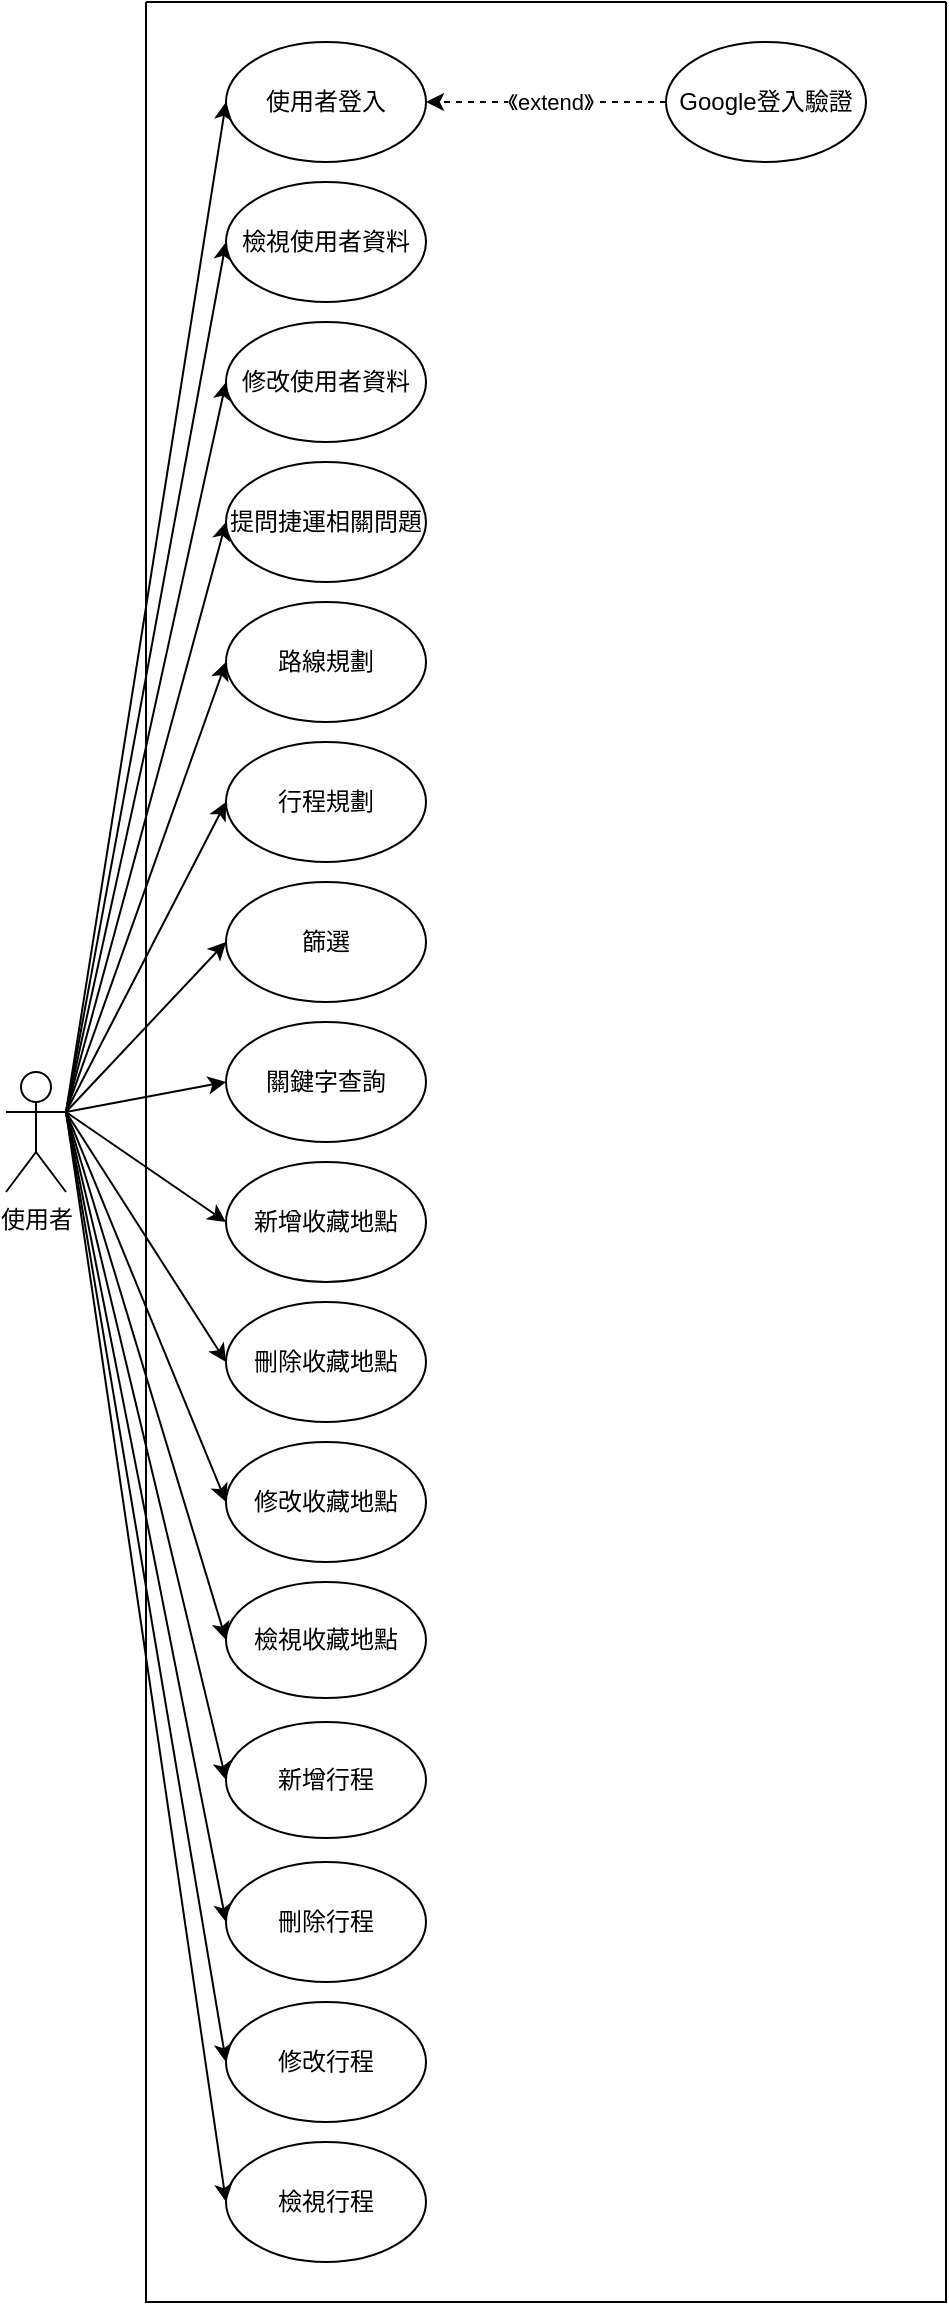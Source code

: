 <mxfile version="27.0.5">
  <diagram name="第1頁" id="X0mdkOEkl6OQW-8wgIrR">
    <mxGraphModel dx="2194" dy="1294" grid="1" gridSize="10" guides="1" tooltips="1" connect="1" arrows="1" fold="1" page="1" pageScale="1" pageWidth="827" pageHeight="1169" math="0" shadow="0">
      <root>
        <mxCell id="0" />
        <mxCell id="1" parent="0" />
        <mxCell id="MowLBhuA5_mlT7OGzBJu-1" value="使用者" style="shape=umlActor;verticalLabelPosition=bottom;verticalAlign=top;html=1;outlineConnect=0;" vertex="1" parent="1">
          <mxGeometry x="10" y="545" width="30" height="60" as="geometry" />
        </mxCell>
        <mxCell id="MowLBhuA5_mlT7OGzBJu-2" value="使用者登入" style="ellipse;whiteSpace=wrap;html=1;" vertex="1" parent="1">
          <mxGeometry x="120" y="30" width="100" height="60" as="geometry" />
        </mxCell>
        <mxCell id="MowLBhuA5_mlT7OGzBJu-16" value="修改行程" style="ellipse;whiteSpace=wrap;html=1;" vertex="1" parent="1">
          <mxGeometry x="120" y="1010" width="100" height="60" as="geometry" />
        </mxCell>
        <mxCell id="MowLBhuA5_mlT7OGzBJu-17" value="檢視行程" style="ellipse;whiteSpace=wrap;html=1;" vertex="1" parent="1">
          <mxGeometry x="120" y="1080" width="100" height="60" as="geometry" />
        </mxCell>
        <mxCell id="MowLBhuA5_mlT7OGzBJu-19" value="" style="endArrow=classic;html=1;rounded=0;exitX=0;exitY=0.5;exitDx=0;exitDy=0;entryX=1;entryY=0.5;entryDx=0;entryDy=0;dashed=1;" edge="1" parent="1" source="MowLBhuA5_mlT7OGzBJu-18" target="MowLBhuA5_mlT7OGzBJu-2">
          <mxGeometry width="50" height="50" relative="1" as="geometry">
            <mxPoint x="240" y="90" as="sourcePoint" />
            <mxPoint x="290" y="40" as="targetPoint" />
          </mxGeometry>
        </mxCell>
        <mxCell id="MowLBhuA5_mlT7OGzBJu-20" value="《extend》" style="edgeLabel;html=1;align=center;verticalAlign=middle;resizable=0;points=[];" vertex="1" connectable="0" parent="MowLBhuA5_mlT7OGzBJu-19">
          <mxGeometry x="-0.03" relative="1" as="geometry">
            <mxPoint as="offset" />
          </mxGeometry>
        </mxCell>
        <mxCell id="MowLBhuA5_mlT7OGzBJu-21" value="" style="endArrow=classic;html=1;rounded=0;entryX=0;entryY=0.5;entryDx=0;entryDy=0;exitX=1;exitY=0.333;exitDx=0;exitDy=0;exitPerimeter=0;" edge="1" parent="1" source="MowLBhuA5_mlT7OGzBJu-1" target="MowLBhuA5_mlT7OGzBJu-2">
          <mxGeometry width="50" height="50" relative="1" as="geometry">
            <mxPoint x="40" y="800" as="sourcePoint" />
            <mxPoint x="250" y="190" as="targetPoint" />
          </mxGeometry>
        </mxCell>
        <mxCell id="MowLBhuA5_mlT7OGzBJu-22" value="" style="endArrow=classic;html=1;rounded=0;entryX=0;entryY=0.5;entryDx=0;entryDy=0;exitX=1;exitY=0.333;exitDx=0;exitDy=0;exitPerimeter=0;" edge="1" parent="1" source="MowLBhuA5_mlT7OGzBJu-1" target="MowLBhuA5_mlT7OGzBJu-3">
          <mxGeometry width="50" height="50" relative="1" as="geometry">
            <mxPoint x="40" y="800" as="sourcePoint" />
            <mxPoint x="250" y="190" as="targetPoint" />
          </mxGeometry>
        </mxCell>
        <mxCell id="MowLBhuA5_mlT7OGzBJu-23" value="" style="endArrow=classic;html=1;rounded=0;entryX=0;entryY=0.5;entryDx=0;entryDy=0;exitX=1;exitY=0.333;exitDx=0;exitDy=0;exitPerimeter=0;" edge="1" parent="1" source="MowLBhuA5_mlT7OGzBJu-1" target="MowLBhuA5_mlT7OGzBJu-4">
          <mxGeometry width="50" height="50" relative="1" as="geometry">
            <mxPoint x="40" y="800" as="sourcePoint" />
            <mxPoint x="250" y="190" as="targetPoint" />
          </mxGeometry>
        </mxCell>
        <mxCell id="MowLBhuA5_mlT7OGzBJu-24" value="" style="endArrow=classic;html=1;rounded=0;entryX=0;entryY=0.5;entryDx=0;entryDy=0;exitX=1;exitY=0.333;exitDx=0;exitDy=0;exitPerimeter=0;" edge="1" parent="1" source="MowLBhuA5_mlT7OGzBJu-1" target="MowLBhuA5_mlT7OGzBJu-5">
          <mxGeometry width="50" height="50" relative="1" as="geometry">
            <mxPoint x="40" y="510.69" as="sourcePoint" />
            <mxPoint x="250" y="190" as="targetPoint" />
          </mxGeometry>
        </mxCell>
        <mxCell id="MowLBhuA5_mlT7OGzBJu-25" value="" style="endArrow=classic;html=1;rounded=0;entryX=0;entryY=0.5;entryDx=0;entryDy=0;exitX=1;exitY=0.333;exitDx=0;exitDy=0;exitPerimeter=0;" edge="1" parent="1" source="MowLBhuA5_mlT7OGzBJu-1" target="MowLBhuA5_mlT7OGzBJu-6">
          <mxGeometry width="50" height="50" relative="1" as="geometry">
            <mxPoint x="200" y="670" as="sourcePoint" />
            <mxPoint x="250" y="620" as="targetPoint" />
          </mxGeometry>
        </mxCell>
        <mxCell id="MowLBhuA5_mlT7OGzBJu-26" value="" style="endArrow=classic;html=1;rounded=0;exitX=1;exitY=0.333;exitDx=0;exitDy=0;exitPerimeter=0;entryX=0;entryY=0.5;entryDx=0;entryDy=0;" edge="1" parent="1" source="MowLBhuA5_mlT7OGzBJu-1" target="MowLBhuA5_mlT7OGzBJu-7">
          <mxGeometry width="50" height="50" relative="1" as="geometry">
            <mxPoint x="200" y="670" as="sourcePoint" />
            <mxPoint x="250" y="620" as="targetPoint" />
          </mxGeometry>
        </mxCell>
        <mxCell id="MowLBhuA5_mlT7OGzBJu-27" value="" style="endArrow=classic;html=1;rounded=0;entryX=0;entryY=0.5;entryDx=0;entryDy=0;exitX=1;exitY=0.333;exitDx=0;exitDy=0;exitPerimeter=0;" edge="1" parent="1" source="MowLBhuA5_mlT7OGzBJu-1" target="MowLBhuA5_mlT7OGzBJu-8">
          <mxGeometry width="50" height="50" relative="1" as="geometry">
            <mxPoint x="40" y="800" as="sourcePoint" />
            <mxPoint x="250" y="620" as="targetPoint" />
          </mxGeometry>
        </mxCell>
        <mxCell id="MowLBhuA5_mlT7OGzBJu-28" value="" style="endArrow=classic;html=1;rounded=0;exitX=1;exitY=0.333;exitDx=0;exitDy=0;exitPerimeter=0;entryX=0;entryY=0.5;entryDx=0;entryDy=0;" edge="1" parent="1" source="MowLBhuA5_mlT7OGzBJu-1" target="MowLBhuA5_mlT7OGzBJu-9">
          <mxGeometry width="50" height="50" relative="1" as="geometry">
            <mxPoint x="200" y="670" as="sourcePoint" />
            <mxPoint x="250" y="620" as="targetPoint" />
          </mxGeometry>
        </mxCell>
        <mxCell id="MowLBhuA5_mlT7OGzBJu-29" value="" style="endArrow=classic;html=1;rounded=0;entryX=0;entryY=0.5;entryDx=0;entryDy=0;exitX=1;exitY=0.333;exitDx=0;exitDy=0;exitPerimeter=0;" edge="1" parent="1" source="MowLBhuA5_mlT7OGzBJu-1" target="MowLBhuA5_mlT7OGzBJu-10">
          <mxGeometry width="50" height="50" relative="1" as="geometry">
            <mxPoint x="40" y="800" as="sourcePoint" />
            <mxPoint x="250" y="1030" as="targetPoint" />
          </mxGeometry>
        </mxCell>
        <mxCell id="MowLBhuA5_mlT7OGzBJu-30" value="" style="endArrow=classic;html=1;rounded=0;exitX=1;exitY=0.333;exitDx=0;exitDy=0;exitPerimeter=0;entryX=0;entryY=0.5;entryDx=0;entryDy=0;" edge="1" parent="1" source="MowLBhuA5_mlT7OGzBJu-1" target="MowLBhuA5_mlT7OGzBJu-11">
          <mxGeometry width="50" height="50" relative="1" as="geometry">
            <mxPoint x="200" y="1080" as="sourcePoint" />
            <mxPoint x="250" y="1030" as="targetPoint" />
          </mxGeometry>
        </mxCell>
        <mxCell id="MowLBhuA5_mlT7OGzBJu-31" value="" style="endArrow=classic;html=1;rounded=0;entryX=0;entryY=0.5;entryDx=0;entryDy=0;exitX=1;exitY=0.333;exitDx=0;exitDy=0;exitPerimeter=0;" edge="1" parent="1" source="MowLBhuA5_mlT7OGzBJu-1" target="MowLBhuA5_mlT7OGzBJu-12">
          <mxGeometry width="50" height="50" relative="1" as="geometry">
            <mxPoint x="40" y="800" as="sourcePoint" />
            <mxPoint x="250" y="1030" as="targetPoint" />
          </mxGeometry>
        </mxCell>
        <mxCell id="MowLBhuA5_mlT7OGzBJu-32" value="" style="endArrow=classic;html=1;rounded=0;exitX=1;exitY=0.333;exitDx=0;exitDy=0;exitPerimeter=0;entryX=0;entryY=0.5;entryDx=0;entryDy=0;" edge="1" parent="1" source="MowLBhuA5_mlT7OGzBJu-1" target="MowLBhuA5_mlT7OGzBJu-13">
          <mxGeometry width="50" height="50" relative="1" as="geometry">
            <mxPoint x="200" y="1080" as="sourcePoint" />
            <mxPoint x="250" y="1030" as="targetPoint" />
          </mxGeometry>
        </mxCell>
        <mxCell id="MowLBhuA5_mlT7OGzBJu-33" value="" style="endArrow=classic;html=1;rounded=0;entryX=0;entryY=0.5;entryDx=0;entryDy=0;exitX=1;exitY=0.333;exitDx=0;exitDy=0;exitPerimeter=0;" edge="1" parent="1" source="MowLBhuA5_mlT7OGzBJu-1" target="MowLBhuA5_mlT7OGzBJu-14">
          <mxGeometry width="50" height="50" relative="1" as="geometry">
            <mxPoint x="40" y="800" as="sourcePoint" />
            <mxPoint x="250" y="1030" as="targetPoint" />
          </mxGeometry>
        </mxCell>
        <mxCell id="MowLBhuA5_mlT7OGzBJu-34" value="" style="endArrow=classic;html=1;rounded=0;entryX=0;entryY=0.5;entryDx=0;entryDy=0;exitX=1;exitY=0.333;exitDx=0;exitDy=0;exitPerimeter=0;" edge="1" parent="1" source="MowLBhuA5_mlT7OGzBJu-1" target="MowLBhuA5_mlT7OGzBJu-15">
          <mxGeometry width="50" height="50" relative="1" as="geometry">
            <mxPoint x="40" y="800" as="sourcePoint" />
            <mxPoint x="250" y="1030" as="targetPoint" />
          </mxGeometry>
        </mxCell>
        <mxCell id="MowLBhuA5_mlT7OGzBJu-35" value="" style="endArrow=classic;html=1;rounded=0;entryX=0;entryY=0.5;entryDx=0;entryDy=0;exitX=1;exitY=0.333;exitDx=0;exitDy=0;exitPerimeter=0;" edge="1" parent="1" source="MowLBhuA5_mlT7OGzBJu-1" target="MowLBhuA5_mlT7OGzBJu-16">
          <mxGeometry width="50" height="50" relative="1" as="geometry">
            <mxPoint x="40" y="800" as="sourcePoint" />
            <mxPoint x="410" y="1140" as="targetPoint" />
          </mxGeometry>
        </mxCell>
        <mxCell id="MowLBhuA5_mlT7OGzBJu-36" value="" style="endArrow=classic;html=1;rounded=0;entryX=0;entryY=0.5;entryDx=0;entryDy=0;exitX=1;exitY=0.333;exitDx=0;exitDy=0;exitPerimeter=0;" edge="1" parent="1" source="MowLBhuA5_mlT7OGzBJu-1" target="MowLBhuA5_mlT7OGzBJu-17">
          <mxGeometry width="50" height="50" relative="1" as="geometry">
            <mxPoint x="40" y="800" as="sourcePoint" />
            <mxPoint x="410" y="1140" as="targetPoint" />
          </mxGeometry>
        </mxCell>
        <mxCell id="MowLBhuA5_mlT7OGzBJu-38" value="" style="swimlane;startSize=0;" vertex="1" parent="1">
          <mxGeometry x="80" y="10" width="400" height="1150" as="geometry" />
        </mxCell>
        <mxCell id="MowLBhuA5_mlT7OGzBJu-3" value="檢視使用者資料" style="ellipse;whiteSpace=wrap;html=1;" vertex="1" parent="MowLBhuA5_mlT7OGzBJu-38">
          <mxGeometry x="40" y="90" width="100" height="60" as="geometry" />
        </mxCell>
        <mxCell id="MowLBhuA5_mlT7OGzBJu-4" value="修改使用者資料" style="ellipse;whiteSpace=wrap;html=1;" vertex="1" parent="MowLBhuA5_mlT7OGzBJu-38">
          <mxGeometry x="40" y="160" width="100" height="60" as="geometry" />
        </mxCell>
        <mxCell id="MowLBhuA5_mlT7OGzBJu-5" value="提問捷運相關問題" style="ellipse;whiteSpace=wrap;html=1;" vertex="1" parent="MowLBhuA5_mlT7OGzBJu-38">
          <mxGeometry x="40" y="230" width="100" height="60" as="geometry" />
        </mxCell>
        <mxCell id="MowLBhuA5_mlT7OGzBJu-6" value="路線規劃" style="ellipse;whiteSpace=wrap;html=1;" vertex="1" parent="MowLBhuA5_mlT7OGzBJu-38">
          <mxGeometry x="40" y="300" width="100" height="60" as="geometry" />
        </mxCell>
        <mxCell id="MowLBhuA5_mlT7OGzBJu-7" value="行程規劃" style="ellipse;whiteSpace=wrap;html=1;" vertex="1" parent="MowLBhuA5_mlT7OGzBJu-38">
          <mxGeometry x="40" y="370" width="100" height="60" as="geometry" />
        </mxCell>
        <mxCell id="MowLBhuA5_mlT7OGzBJu-8" value="篩選" style="ellipse;whiteSpace=wrap;html=1;" vertex="1" parent="MowLBhuA5_mlT7OGzBJu-38">
          <mxGeometry x="40" y="440" width="100" height="60" as="geometry" />
        </mxCell>
        <mxCell id="MowLBhuA5_mlT7OGzBJu-9" value="關鍵字查詢" style="ellipse;whiteSpace=wrap;html=1;" vertex="1" parent="MowLBhuA5_mlT7OGzBJu-38">
          <mxGeometry x="40" y="510" width="100" height="60" as="geometry" />
        </mxCell>
        <mxCell id="MowLBhuA5_mlT7OGzBJu-10" value="新增收藏地點" style="ellipse;whiteSpace=wrap;html=1;" vertex="1" parent="MowLBhuA5_mlT7OGzBJu-38">
          <mxGeometry x="40" y="580" width="100" height="60" as="geometry" />
        </mxCell>
        <mxCell id="MowLBhuA5_mlT7OGzBJu-11" value="刪除收藏地點" style="ellipse;whiteSpace=wrap;html=1;" vertex="1" parent="MowLBhuA5_mlT7OGzBJu-38">
          <mxGeometry x="40" y="650" width="100" height="60" as="geometry" />
        </mxCell>
        <mxCell id="MowLBhuA5_mlT7OGzBJu-12" value="修改收藏地點" style="ellipse;whiteSpace=wrap;html=1;" vertex="1" parent="MowLBhuA5_mlT7OGzBJu-38">
          <mxGeometry x="40" y="720" width="100" height="60" as="geometry" />
        </mxCell>
        <mxCell id="MowLBhuA5_mlT7OGzBJu-13" value="檢視收藏地點" style="ellipse;whiteSpace=wrap;html=1;" vertex="1" parent="MowLBhuA5_mlT7OGzBJu-38">
          <mxGeometry x="40" y="790" width="100" height="58" as="geometry" />
        </mxCell>
        <mxCell id="MowLBhuA5_mlT7OGzBJu-14" value="新增行程" style="ellipse;whiteSpace=wrap;html=1;" vertex="1" parent="MowLBhuA5_mlT7OGzBJu-38">
          <mxGeometry x="40" y="860" width="100" height="58" as="geometry" />
        </mxCell>
        <mxCell id="MowLBhuA5_mlT7OGzBJu-15" value="刪除行程" style="ellipse;whiteSpace=wrap;html=1;" vertex="1" parent="MowLBhuA5_mlT7OGzBJu-38">
          <mxGeometry x="40" y="930" width="100" height="60" as="geometry" />
        </mxCell>
        <mxCell id="MowLBhuA5_mlT7OGzBJu-18" value="&lt;div&gt;Google登入驗證&lt;/div&gt;" style="ellipse;whiteSpace=wrap;html=1;" vertex="1" parent="MowLBhuA5_mlT7OGzBJu-38">
          <mxGeometry x="260" y="20" width="100" height="60" as="geometry" />
        </mxCell>
      </root>
    </mxGraphModel>
  </diagram>
</mxfile>
